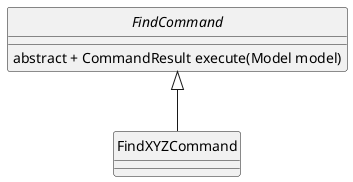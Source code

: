 @startuml
'abstract        abstract
'abstract class  "abstract class"
'annotation      annotation
'circle          circle
'()              circle_short_form
'class           class
'class           class_stereo  <<stereotype>>
'diamond         diamond
'<>              diamond_short_form
'entity          entity
'enum            enum
'exception       exception
'interface       interface
'metaclass       metaclass
'protocol        protocol
'stereotype      stereotype
'struct          struct
hide circle
skinparam classAttributeIconSize 0

abstract class FindCommand {
abstract + CommandResult execute(Model model)
}
class FindXYZCommand extends FindCommand

@enduml